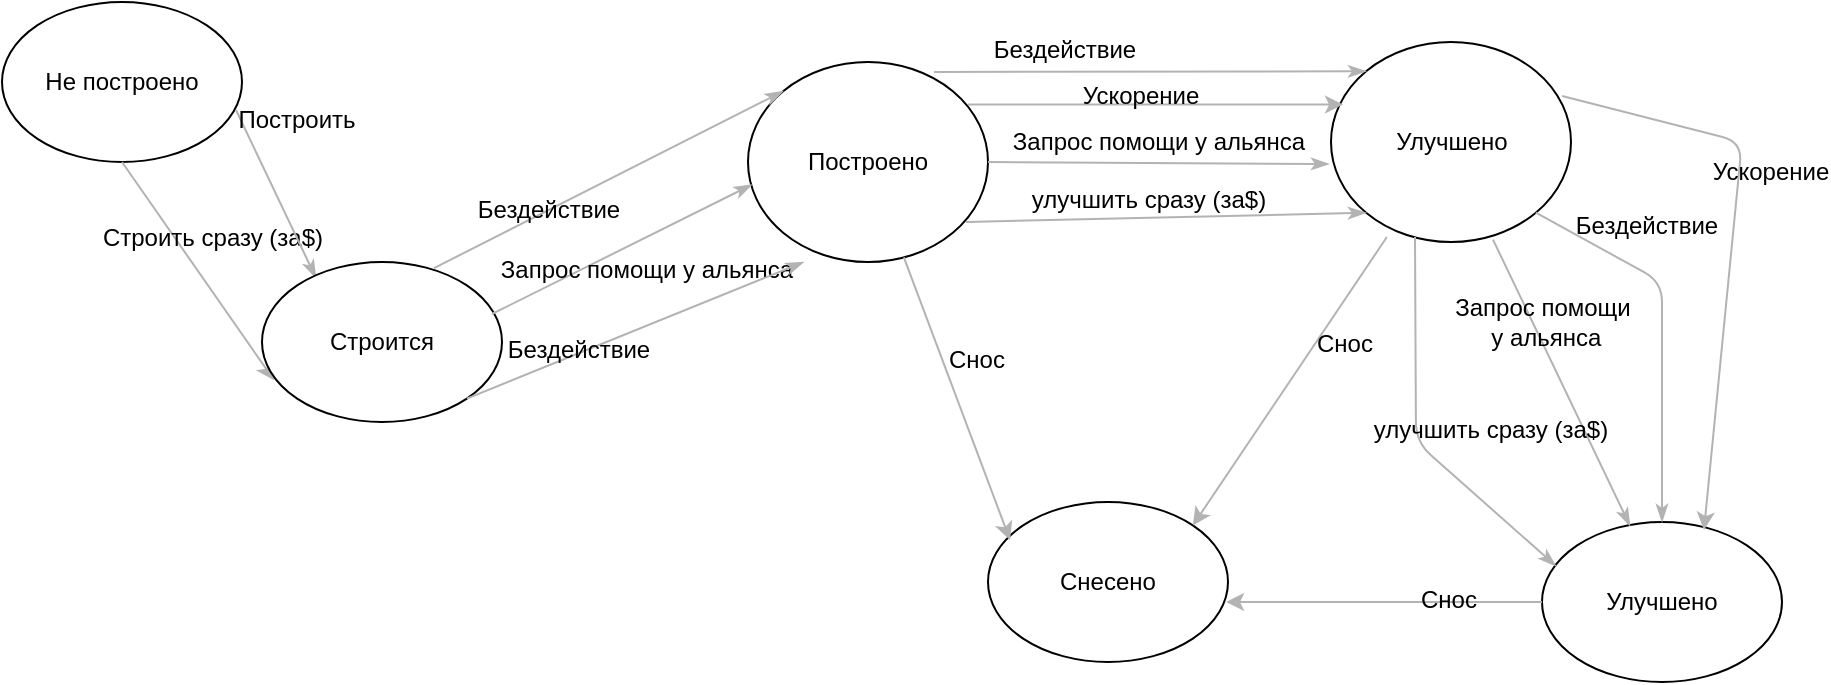 <mxfile version="12.2.9" type="device" pages="1"><diagram id="XqC4IWCDoUMOfEzIPAw5" name="Page-1"><mxGraphModel dx="1755" dy="568" grid="1" gridSize="10" guides="1" tooltips="1" connect="1" arrows="1" fold="1" page="1" pageScale="1" pageWidth="827" pageHeight="1169" math="0" shadow="0"><root><mxCell id="0"/><mxCell id="1" parent="0"/><mxCell id="NWXlQc1jLMxZNULTjh0h-1" value="Не построено" style="ellipse;whiteSpace=wrap;html=1;" parent="1" vertex="1"><mxGeometry x="-80" y="20" width="120" height="80" as="geometry"/></mxCell><object label="" ускорение="" id="NWXlQc1jLMxZNULTjh0h-2"><mxCell style="endArrow=classic;exitX=0.5;exitY=1;exitDx=0;exitDy=0;html=1;strokeColor=#B3B3B3;entryX=0.05;entryY=0.738;entryDx=0;entryDy=0;entryPerimeter=0;" parent="1" source="NWXlQc1jLMxZNULTjh0h-1" target="Cjc-M93H1bGuIwtu89XV-1" edge="1"><mxGeometry width="50" height="50" relative="1" as="geometry"><mxPoint x="280" y="130" as="sourcePoint"/><mxPoint x="270" y="77" as="targetPoint"/></mxGeometry></mxCell></object><mxCell id="NWXlQc1jLMxZNULTjh0h-10" value="Строить сразу (за$)" style="text;html=1;align=center;verticalAlign=middle;resizable=0;points=[];;labelBackgroundColor=none;" parent="NWXlQc1jLMxZNULTjh0h-2" vertex="1" connectable="0"><mxGeometry x="-0.234" y="2" relative="1" as="geometry"><mxPoint x="13.5" y="-3" as="offset"/></mxGeometry></mxCell><mxCell id="NWXlQc1jLMxZNULTjh0h-3" value="Построено" style="ellipse;whiteSpace=wrap;html=1;" parent="1" vertex="1"><mxGeometry x="293" y="50" width="120" height="100" as="geometry"/></mxCell><mxCell id="NWXlQc1jLMxZNULTjh0h-4" value="" style="endArrow=classicThin;html=1;exitX=0.975;exitY=0.675;exitDx=0;exitDy=0;exitPerimeter=0;endFill=1;labelBackgroundColor=none;strokeColor=#B3B3B3;entryX=0.225;entryY=0.1;entryDx=0;entryDy=0;entryPerimeter=0;" parent="1" source="NWXlQc1jLMxZNULTjh0h-1" target="Cjc-M93H1bGuIwtu89XV-1" edge="1"><mxGeometry width="50" height="50" relative="1" as="geometry"><mxPoint x="130" y="80" as="sourcePoint"/><mxPoint x="270" y="40" as="targetPoint"/></mxGeometry></mxCell><mxCell id="NWXlQc1jLMxZNULTjh0h-11" value="Построить" style="text;html=1;align=center;verticalAlign=middle;resizable=0;points=[];;labelBackgroundColor=none;" parent="NWXlQc1jLMxZNULTjh0h-4" vertex="1" connectable="0"><mxGeometry x="-0.606" relative="1" as="geometry"><mxPoint x="22" y="-11.5" as="offset"/></mxGeometry></mxCell><mxCell id="NWXlQc1jLMxZNULTjh0h-14" value="Улучшено" style="ellipse;whiteSpace=wrap;html=1;" parent="1" vertex="1"><mxGeometry x="584.5" y="40" width="120" height="100" as="geometry"/></mxCell><mxCell id="NWXlQc1jLMxZNULTjh0h-15" value="" style="endArrow=classicThin;html=1;entryX=0;entryY=0;entryDx=0;entryDy=0;endFill=1;labelBackgroundColor=none;strokeColor=#B3B3B3;exitX=0.775;exitY=0.05;exitDx=0;exitDy=0;exitPerimeter=0;" parent="1" source="NWXlQc1jLMxZNULTjh0h-3" target="NWXlQc1jLMxZNULTjh0h-14" edge="1"><mxGeometry width="50" height="50" relative="1" as="geometry"><mxPoint x="334" y="50" as="sourcePoint"/><mxPoint x="492.574" y="40.216" as="targetPoint"/></mxGeometry></mxCell><mxCell id="NWXlQc1jLMxZNULTjh0h-16" value="Бездействие&lt;br&gt;" style="text;html=1;align=center;verticalAlign=middle;resizable=0;points=[];;labelBackgroundColor=none;" parent="NWXlQc1jLMxZNULTjh0h-15" vertex="1" connectable="0"><mxGeometry x="-0.606" relative="1" as="geometry"><mxPoint x="22" y="-11.5" as="offset"/></mxGeometry></mxCell><object label="" ускорение="" id="NWXlQc1jLMxZNULTjh0h-17"><mxCell style="endArrow=classic;html=1;strokeColor=#B3B3B3;exitX=0.917;exitY=0.213;exitDx=0;exitDy=0;exitPerimeter=0;entryX=0.05;entryY=0.313;entryDx=0;entryDy=0;entryPerimeter=0;" parent="1" source="NWXlQc1jLMxZNULTjh0h-3" target="NWXlQc1jLMxZNULTjh0h-14" edge="1"><mxGeometry width="50" height="50" relative="1" as="geometry"><mxPoint x="340" y="160" as="sourcePoint"/><mxPoint x="760" y="70" as="targetPoint"/></mxGeometry></mxCell></object><mxCell id="NWXlQc1jLMxZNULTjh0h-18" value="Ускорение" style="text;html=1;align=center;verticalAlign=middle;resizable=0;points=[];;labelBackgroundColor=none;" parent="NWXlQc1jLMxZNULTjh0h-17" vertex="1" connectable="0"><mxGeometry x="-0.234" y="2" relative="1" as="geometry"><mxPoint x="13.5" y="-3" as="offset"/></mxGeometry></mxCell><mxCell id="NWXlQc1jLMxZNULTjh0h-19" value="Снесено" style="ellipse;whiteSpace=wrap;html=1;" parent="1" vertex="1"><mxGeometry x="413" y="270" width="120" height="80" as="geometry"/></mxCell><object label="" ускорение="" id="NWXlQc1jLMxZNULTjh0h-20"><mxCell style="endArrow=classic;html=1;strokeColor=#B3B3B3;entryX=0.092;entryY=0.238;entryDx=0;entryDy=0;entryPerimeter=0;" parent="1" source="NWXlQc1jLMxZNULTjh0h-3" target="NWXlQc1jLMxZNULTjh0h-19" edge="1"><mxGeometry width="50" height="50" relative="1" as="geometry"><mxPoint x="362.426" y="98.284" as="sourcePoint"/><mxPoint x="550.355" y="84.347" as="targetPoint"/></mxGeometry></mxCell></object><mxCell id="NWXlQc1jLMxZNULTjh0h-21" value="Снос" style="text;html=1;align=center;verticalAlign=middle;resizable=0;points=[];;labelBackgroundColor=none;" parent="NWXlQc1jLMxZNULTjh0h-20" vertex="1" connectable="0"><mxGeometry x="-0.234" y="2" relative="1" as="geometry"><mxPoint x="13.5" y="-3" as="offset"/></mxGeometry></mxCell><object label="" ускорение="" id="NWXlQc1jLMxZNULTjh0h-22"><mxCell style="endArrow=classic;html=1;strokeColor=#B3B3B3;entryX=1;entryY=0;entryDx=0;entryDy=0;exitX=0.233;exitY=0.975;exitDx=0;exitDy=0;exitPerimeter=0;" parent="1" source="NWXlQc1jLMxZNULTjh0h-14" target="NWXlQc1jLMxZNULTjh0h-19" edge="1"><mxGeometry width="50" height="50" relative="1" as="geometry"><mxPoint x="600" y="310" as="sourcePoint"/><mxPoint x="641.54" y="240.04" as="targetPoint"/></mxGeometry></mxCell></object><mxCell id="NWXlQc1jLMxZNULTjh0h-23" value="Снос" style="text;html=1;align=center;verticalAlign=middle;resizable=0;points=[];;labelBackgroundColor=none;" parent="NWXlQc1jLMxZNULTjh0h-22" vertex="1" connectable="0"><mxGeometry x="-0.234" y="2" relative="1" as="geometry"><mxPoint x="13.5" y="-3" as="offset"/></mxGeometry></mxCell><mxCell id="Cjc-M93H1bGuIwtu89XV-1" value="Строится" style="ellipse;whiteSpace=wrap;html=1;" parent="1" vertex="1"><mxGeometry x="50" y="150" width="120" height="80" as="geometry"/></mxCell><mxCell id="Cjc-M93H1bGuIwtu89XV-2" value="" style="endArrow=classicThin;html=1;exitX=0.717;exitY=0.038;exitDx=0;exitDy=0;exitPerimeter=0;endFill=1;labelBackgroundColor=none;strokeColor=#B3B3B3;entryX=0;entryY=0;entryDx=0;entryDy=0;" parent="1" source="Cjc-M93H1bGuIwtu89XV-1" target="NWXlQc1jLMxZNULTjh0h-3" edge="1"><mxGeometry width="50" height="50" relative="1" as="geometry"><mxPoint x="141.96" y="50" as="sourcePoint"/><mxPoint x="289.96" y="47.04" as="targetPoint"/></mxGeometry></mxCell><mxCell id="Cjc-M93H1bGuIwtu89XV-3" value="Бездействие" style="text;html=1;align=center;verticalAlign=middle;resizable=0;points=[];;labelBackgroundColor=none;" parent="Cjc-M93H1bGuIwtu89XV-2" vertex="1" connectable="0"><mxGeometry x="-0.606" relative="1" as="geometry"><mxPoint x="22" y="-11.5" as="offset"/></mxGeometry></mxCell><mxCell id="Cjc-M93H1bGuIwtu89XV-4" value="" style="endArrow=classicThin;html=1;exitX=0.958;exitY=0.325;exitDx=0;exitDy=0;endFill=1;labelBackgroundColor=none;strokeColor=#B3B3B3;entryX=0.017;entryY=0.613;entryDx=0;entryDy=0;entryPerimeter=0;exitPerimeter=0;" parent="1" source="Cjc-M93H1bGuIwtu89XV-1" target="NWXlQc1jLMxZNULTjh0h-3" edge="1"><mxGeometry width="50" height="50" relative="1" as="geometry"><mxPoint x="396.04" y="52" as="sourcePoint"/><mxPoint x="567.574" y="41.716" as="targetPoint"/></mxGeometry></mxCell><mxCell id="Cjc-M93H1bGuIwtu89XV-5" value="Запрос помощи у альянса" style="text;html=1;align=center;verticalAlign=middle;resizable=0;points=[];;labelBackgroundColor=none;" parent="Cjc-M93H1bGuIwtu89XV-4" vertex="1" connectable="0"><mxGeometry x="-0.606" relative="1" as="geometry"><mxPoint x="51" y="-10" as="offset"/></mxGeometry></mxCell><mxCell id="Cjc-M93H1bGuIwtu89XV-6" value="" style="endArrow=classicThin;html=1;endFill=1;labelBackgroundColor=none;strokeColor=#B3B3B3;entryX=0.233;entryY=1;entryDx=0;entryDy=0;exitX=1;exitY=1;exitDx=0;exitDy=0;entryPerimeter=0;" parent="1" source="Cjc-M93H1bGuIwtu89XV-1" target="NWXlQc1jLMxZNULTjh0h-3" edge="1"><mxGeometry width="50" height="50" relative="1" as="geometry"><mxPoint x="340.04" y="90.5" as="sourcePoint"/><mxPoint x="511.574" y="80.216" as="targetPoint"/></mxGeometry></mxCell><mxCell id="Cjc-M93H1bGuIwtu89XV-7" value="Бездействие" style="text;html=1;align=center;verticalAlign=middle;resizable=0;points=[];;labelBackgroundColor=none;" parent="Cjc-M93H1bGuIwtu89XV-6" vertex="1" connectable="0"><mxGeometry x="-0.606" relative="1" as="geometry"><mxPoint x="22" y="-11.5" as="offset"/></mxGeometry></mxCell><mxCell id="Cjc-M93H1bGuIwtu89XV-8" value="" style="endArrow=classicThin;html=1;exitX=1;exitY=0.5;exitDx=0;exitDy=0;endFill=1;labelBackgroundColor=none;strokeColor=#B3B3B3;entryX=-0.008;entryY=0.61;entryDx=0;entryDy=0;entryPerimeter=0;" parent="1" source="NWXlQc1jLMxZNULTjh0h-3" target="NWXlQc1jLMxZNULTjh0h-14" edge="1"><mxGeometry width="50" height="50" relative="1" as="geometry"><mxPoint x="509.96" y="163.5" as="sourcePoint"/><mxPoint x="610.04" y="116.54" as="targetPoint"/></mxGeometry></mxCell><mxCell id="Cjc-M93H1bGuIwtu89XV-9" value="Запрос помощи у альянса" style="text;html=1;align=center;verticalAlign=middle;resizable=0;points=[];;labelBackgroundColor=none;" parent="Cjc-M93H1bGuIwtu89XV-8" vertex="1" connectable="0"><mxGeometry x="-0.606" relative="1" as="geometry"><mxPoint x="51" y="-10" as="offset"/></mxGeometry></mxCell><mxCell id="Cjc-M93H1bGuIwtu89XV-10" value="" style="endArrow=classicThin;html=1;endFill=1;labelBackgroundColor=none;strokeColor=#B3B3B3;entryX=0;entryY=1;entryDx=0;entryDy=0;exitX=0.908;exitY=0.8;exitDx=0;exitDy=0;exitPerimeter=0;" parent="1" source="NWXlQc1jLMxZNULTjh0h-3" target="NWXlQc1jLMxZNULTjh0h-14" edge="1"><mxGeometry width="50" height="50" relative="1" as="geometry"><mxPoint x="470" y="127" as="sourcePoint"/><mxPoint x="760.223" y="109.945" as="targetPoint"/></mxGeometry></mxCell><mxCell id="Cjc-M93H1bGuIwtu89XV-11" value="улучшить сразу (за$)" style="text;html=1;align=center;verticalAlign=middle;resizable=0;points=[];;labelBackgroundColor=none;" parent="Cjc-M93H1bGuIwtu89XV-10" vertex="1" connectable="0"><mxGeometry x="-0.606" relative="1" as="geometry"><mxPoint x="51" y="-10" as="offset"/></mxGeometry></mxCell><mxCell id="RPJLdGxR2-OQs1HZwQqJ-1" value="Улучшено" style="ellipse;whiteSpace=wrap;html=1;" vertex="1" parent="1"><mxGeometry x="690" y="280" width="120" height="80" as="geometry"/></mxCell><mxCell id="RPJLdGxR2-OQs1HZwQqJ-2" value="" style="endArrow=classicThin;html=1;endFill=1;labelBackgroundColor=none;strokeColor=#B3B3B3;exitX=1;exitY=1;exitDx=0;exitDy=0;" edge="1" parent="1" target="RPJLdGxR2-OQs1HZwQqJ-1" source="NWXlQc1jLMxZNULTjh0h-14"><mxGeometry width="50" height="50" relative="1" as="geometry"><mxPoint x="460" y="224" as="sourcePoint"/><mxPoint x="506.574" y="200.216" as="targetPoint"/><Array as="points"><mxPoint x="750" y="160"/></Array></mxGeometry></mxCell><mxCell id="RPJLdGxR2-OQs1HZwQqJ-3" value="Бездействие&lt;br&gt;" style="text;html=1;align=center;verticalAlign=middle;resizable=0;points=[];;labelBackgroundColor=none;" vertex="1" connectable="0" parent="RPJLdGxR2-OQs1HZwQqJ-2"><mxGeometry x="-0.606" relative="1" as="geometry"><mxPoint x="22" y="-11.5" as="offset"/></mxGeometry></mxCell><object label="" ускорение="" id="RPJLdGxR2-OQs1HZwQqJ-4"><mxCell style="endArrow=classic;html=1;strokeColor=#B3B3B3;entryX=0.675;entryY=0.05;entryDx=0;entryDy=0;entryPerimeter=0;exitX=0.963;exitY=0.27;exitDx=0;exitDy=0;exitPerimeter=0;" edge="1" parent="1" target="RPJLdGxR2-OQs1HZwQqJ-1" source="NWXlQc1jLMxZNULTjh0h-14"><mxGeometry width="50" height="50" relative="1" as="geometry"><mxPoint x="720" y="131" as="sourcePoint"/><mxPoint x="774" y="230" as="targetPoint"/><Array as="points"><mxPoint x="790" y="90"/></Array></mxGeometry></mxCell></object><mxCell id="RPJLdGxR2-OQs1HZwQqJ-5" value="Ускорение" style="text;html=1;align=center;verticalAlign=middle;resizable=0;points=[];;labelBackgroundColor=none;" vertex="1" connectable="0" parent="RPJLdGxR2-OQs1HZwQqJ-4"><mxGeometry x="-0.234" y="2" relative="1" as="geometry"><mxPoint x="13.5" y="-3" as="offset"/></mxGeometry></mxCell><mxCell id="RPJLdGxR2-OQs1HZwQqJ-7" value="" style="endArrow=classicThin;html=1;exitX=0.675;exitY=0.988;exitDx=0;exitDy=0;endFill=1;labelBackgroundColor=none;strokeColor=#B3B3B3;exitPerimeter=0;entryX=0.367;entryY=0.025;entryDx=0;entryDy=0;entryPerimeter=0;" edge="1" parent="1" target="RPJLdGxR2-OQs1HZwQqJ-1" source="NWXlQc1jLMxZNULTjh0h-14"><mxGeometry width="50" height="50" relative="1" as="geometry"><mxPoint x="487" y="260" as="sourcePoint"/><mxPoint x="624.04" y="276.54" as="targetPoint"/></mxGeometry></mxCell><mxCell id="RPJLdGxR2-OQs1HZwQqJ-8" value="Запрос помощи&lt;br&gt;&amp;nbsp;у альянса" style="text;html=1;align=center;verticalAlign=middle;resizable=0;points=[];;labelBackgroundColor=none;" vertex="1" connectable="0" parent="RPJLdGxR2-OQs1HZwQqJ-7"><mxGeometry x="-0.606" relative="1" as="geometry"><mxPoint x="11" y="13" as="offset"/></mxGeometry></mxCell><mxCell id="RPJLdGxR2-OQs1HZwQqJ-9" value="" style="endArrow=classicThin;html=1;endFill=1;labelBackgroundColor=none;strokeColor=#B3B3B3;entryX=0.058;entryY=0.275;entryDx=0;entryDy=0;entryPerimeter=0;exitX=0.35;exitY=0.975;exitDx=0;exitDy=0;exitPerimeter=0;" edge="1" parent="1" target="RPJLdGxR2-OQs1HZwQqJ-1" source="NWXlQc1jLMxZNULTjh0h-14"><mxGeometry width="50" height="50" relative="1" as="geometry"><mxPoint x="475.96" y="284" as="sourcePoint"/><mxPoint x="708" y="290" as="targetPoint"/><Array as="points"><mxPoint x="627" y="240"/></Array></mxGeometry></mxCell><mxCell id="RPJLdGxR2-OQs1HZwQqJ-10" value="улучшить сразу (за$)" style="text;html=1;align=center;verticalAlign=middle;resizable=0;points=[];;labelBackgroundColor=none;" vertex="1" connectable="0" parent="RPJLdGxR2-OQs1HZwQqJ-9"><mxGeometry x="-0.606" relative="1" as="geometry"><mxPoint x="37" y="58" as="offset"/></mxGeometry></mxCell><object label="" ускорение="" id="RPJLdGxR2-OQs1HZwQqJ-11"><mxCell style="endArrow=classic;html=1;strokeColor=#B3B3B3;entryX=0.992;entryY=0.625;entryDx=0;entryDy=0;exitX=0;exitY=0.5;exitDx=0;exitDy=0;entryPerimeter=0;" edge="1" parent="1" source="RPJLdGxR2-OQs1HZwQqJ-1" target="NWXlQc1jLMxZNULTjh0h-19"><mxGeometry width="50" height="50" relative="1" as="geometry"><mxPoint x="606.96" y="330" as="sourcePoint"/><mxPoint x="509.926" y="474.216" as="targetPoint"/></mxGeometry></mxCell></object><mxCell id="RPJLdGxR2-OQs1HZwQqJ-12" value="Снос" style="text;html=1;align=center;verticalAlign=middle;resizable=0;points=[];;labelBackgroundColor=none;" vertex="1" connectable="0" parent="RPJLdGxR2-OQs1HZwQqJ-11"><mxGeometry x="-0.234" y="2" relative="1" as="geometry"><mxPoint x="13.5" y="-3" as="offset"/></mxGeometry></mxCell></root></mxGraphModel></diagram></mxfile>